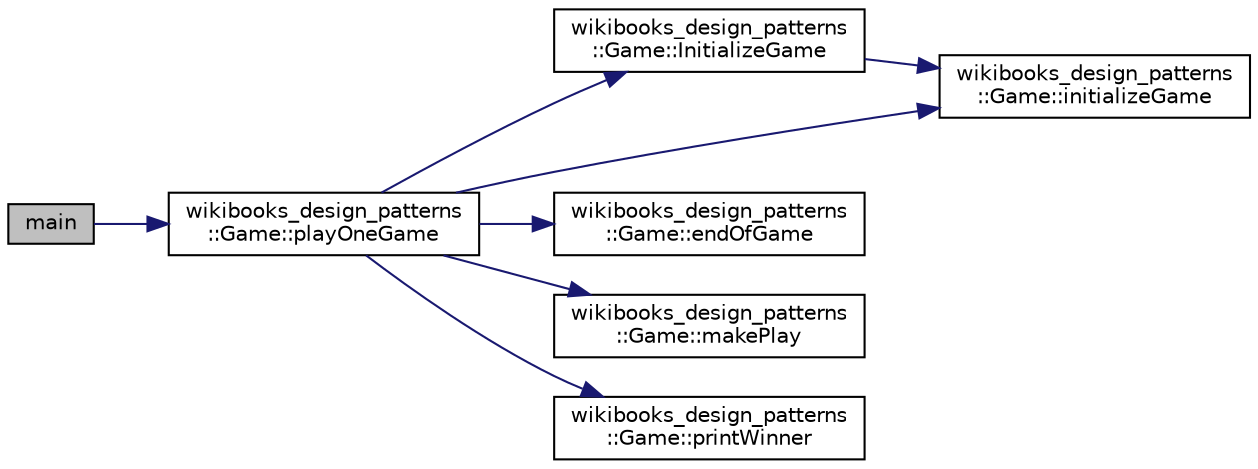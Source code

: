 digraph "main"
{
  edge [fontname="Helvetica",fontsize="10",labelfontname="Helvetica",labelfontsize="10"];
  node [fontname="Helvetica",fontsize="10",shape=record];
  rankdir="LR";
  Node1 [label="main",height=0.2,width=0.4,color="black", fillcolor="grey75", style="filled", fontcolor="black"];
  Node1 -> Node2 [color="midnightblue",fontsize="10",style="solid",fontname="Helvetica"];
  Node2 [label="wikibooks_design_patterns\l::Game::playOneGame",height=0.2,width=0.4,color="black", fillcolor="white", style="filled",URL="$classwikibooks__design__patterns_1_1Game.html#adaf21d3c4d07388f1cba12092ced5d38"];
  Node2 -> Node3 [color="midnightblue",fontsize="10",style="solid",fontname="Helvetica"];
  Node3 [label="wikibooks_design_patterns\l::Game::InitializeGame",height=0.2,width=0.4,color="black", fillcolor="white", style="filled",URL="$classwikibooks__design__patterns_1_1Game.html#a3de3408a468266ea25ba26b8e27544e3"];
  Node3 -> Node4 [color="midnightblue",fontsize="10",style="solid",fontname="Helvetica"];
  Node4 [label="wikibooks_design_patterns\l::Game::initializeGame",height=0.2,width=0.4,color="black", fillcolor="white", style="filled",URL="$classwikibooks__design__patterns_1_1Game.html#a77c50ee852af77bb15d46ba0a39683c4"];
  Node2 -> Node5 [color="midnightblue",fontsize="10",style="solid",fontname="Helvetica"];
  Node5 [label="wikibooks_design_patterns\l::Game::endOfGame",height=0.2,width=0.4,color="black", fillcolor="white", style="filled",URL="$classwikibooks__design__patterns_1_1Game.html#a351f5fb200c6b26d5b6150f1f09bc87d"];
  Node2 -> Node6 [color="midnightblue",fontsize="10",style="solid",fontname="Helvetica"];
  Node6 [label="wikibooks_design_patterns\l::Game::makePlay",height=0.2,width=0.4,color="black", fillcolor="white", style="filled",URL="$classwikibooks__design__patterns_1_1Game.html#ab1859f681536780d02da57634e963d4a"];
  Node2 -> Node7 [color="midnightblue",fontsize="10",style="solid",fontname="Helvetica"];
  Node7 [label="wikibooks_design_patterns\l::Game::printWinner",height=0.2,width=0.4,color="black", fillcolor="white", style="filled",URL="$classwikibooks__design__patterns_1_1Game.html#a98d860c143cb793b4c1cb630d9314cba"];
  Node2 -> Node4 [color="midnightblue",fontsize="10",style="solid",fontname="Helvetica"];
}
